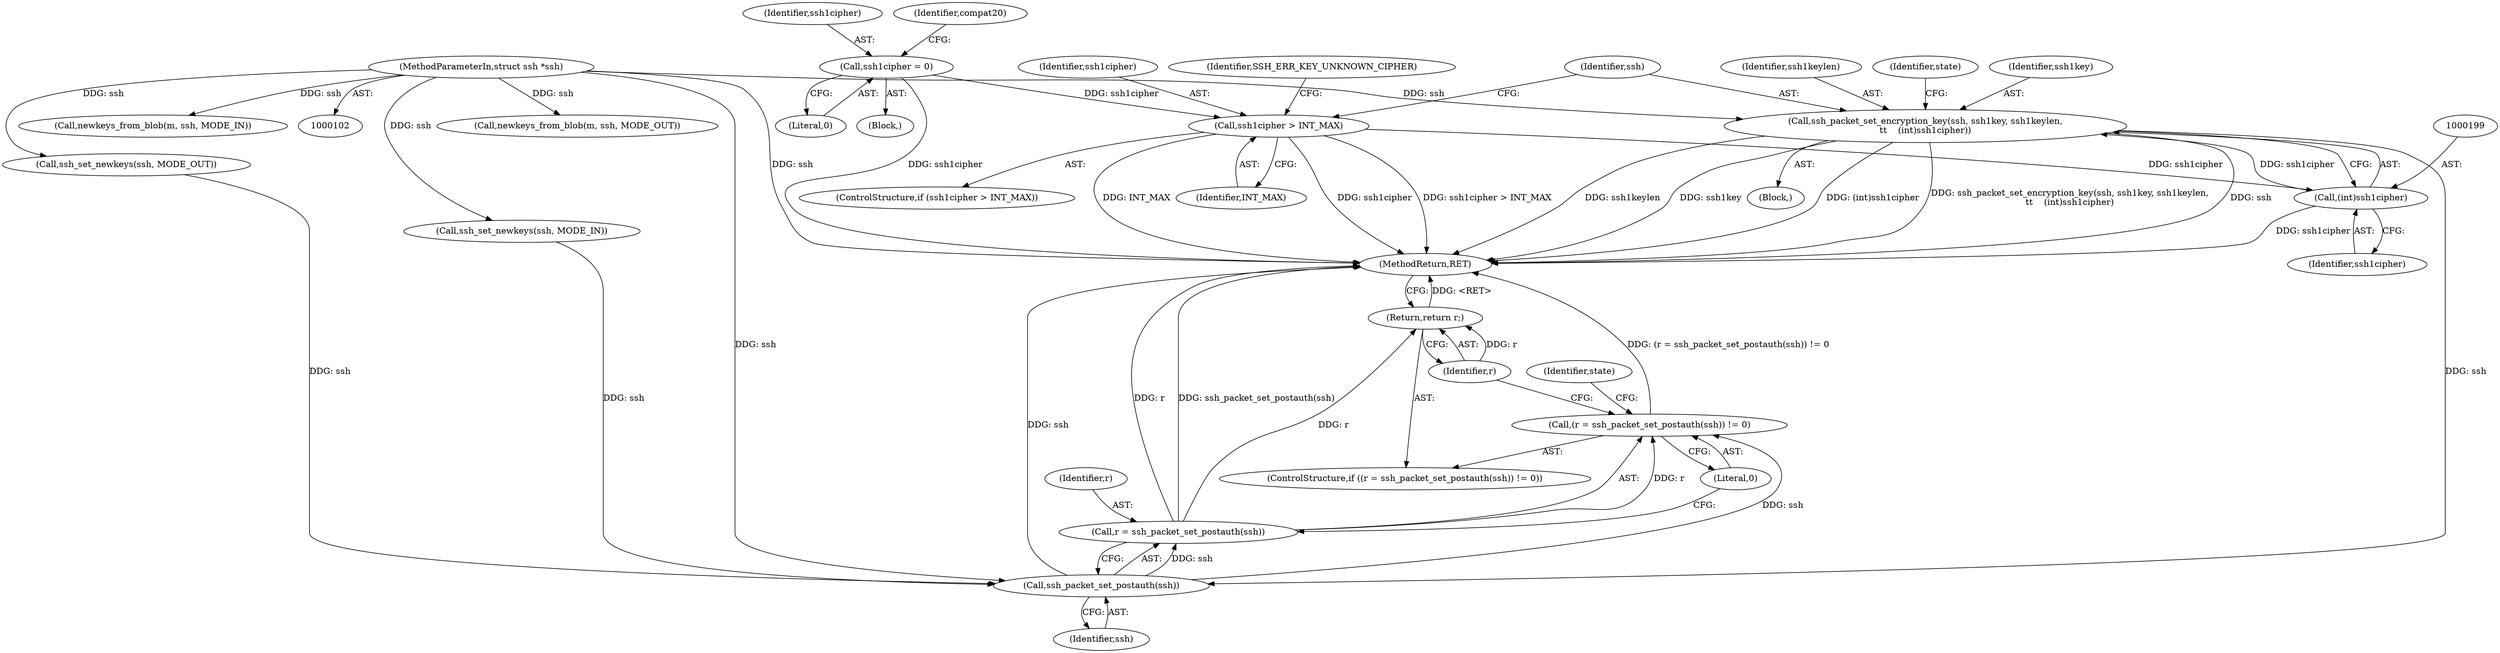 digraph "0_src_3095060f479b86288e31c79ecbc5131a66bcd2f9_8@API" {
"1000194" [label="(Call,ssh_packet_set_encryption_key(ssh, ssh1key, ssh1keylen,\n\t\t    (int)ssh1cipher))"];
"1000103" [label="(MethodParameterIn,struct ssh *ssh)"];
"1000198" [label="(Call,(int)ssh1cipher)"];
"1000189" [label="(Call,ssh1cipher > INT_MAX)"];
"1000126" [label="(Call,ssh1cipher = 0)"];
"1000485" [label="(Call,ssh_packet_set_postauth(ssh))"];
"1000482" [label="(Call,(r = ssh_packet_set_postauth(ssh)) != 0)"];
"1000483" [label="(Call,r = ssh_packet_set_postauth(ssh))"];
"1000488" [label="(Return,return r;)"];
"1000190" [label="(Identifier,ssh1cipher)"];
"1000194" [label="(Call,ssh_packet_set_encryption_key(ssh, ssh1key, ssh1keylen,\n\t\t    (int)ssh1cipher))"];
"1000488" [label="(Return,return r;)"];
"1000128" [label="(Literal,0)"];
"1000200" [label="(Identifier,ssh1cipher)"];
"1000195" [label="(Identifier,ssh)"];
"1000492" [label="(Identifier,state)"];
"1000484" [label="(Identifier,r)"];
"1000198" [label="(Call,(int)ssh1cipher)"];
"1000261" [label="(Call,newkeys_from_blob(m, ssh, MODE_OUT))"];
"1000191" [label="(Identifier,INT_MAX)"];
"1000105" [label="(Block,)"];
"1000489" [label="(Identifier,r)"];
"1000485" [label="(Call,ssh_packet_set_postauth(ssh))"];
"1000554" [label="(MethodReturn,RET)"];
"1000419" [label="(Call,ssh_set_newkeys(ssh, MODE_OUT))"];
"1000197" [label="(Identifier,ssh1keylen)"];
"1000126" [label="(Call,ssh1cipher = 0)"];
"1000127" [label="(Identifier,ssh1cipher)"];
"1000189" [label="(Call,ssh1cipher > INT_MAX)"];
"1000487" [label="(Literal,0)"];
"1000103" [label="(MethodParameterIn,struct ssh *ssh)"];
"1000483" [label="(Call,r = ssh_packet_set_postauth(ssh))"];
"1000206" [label="(Identifier,state)"];
"1000196" [label="(Identifier,ssh1key)"];
"1000482" [label="(Call,(r = ssh_packet_set_postauth(ssh)) != 0)"];
"1000132" [label="(Block,)"];
"1000412" [label="(Call,ssh_set_newkeys(ssh, MODE_IN))"];
"1000188" [label="(ControlStructure,if (ssh1cipher > INT_MAX))"];
"1000486" [label="(Identifier,ssh)"];
"1000193" [label="(Identifier,SSH_ERR_KEY_UNKNOWN_CIPHER)"];
"1000131" [label="(Identifier,compat20)"];
"1000270" [label="(Call,newkeys_from_blob(m, ssh, MODE_IN))"];
"1000481" [label="(ControlStructure,if ((r = ssh_packet_set_postauth(ssh)) != 0))"];
"1000194" -> "1000132"  [label="AST: "];
"1000194" -> "1000198"  [label="CFG: "];
"1000195" -> "1000194"  [label="AST: "];
"1000196" -> "1000194"  [label="AST: "];
"1000197" -> "1000194"  [label="AST: "];
"1000198" -> "1000194"  [label="AST: "];
"1000206" -> "1000194"  [label="CFG: "];
"1000194" -> "1000554"  [label="DDG: ssh_packet_set_encryption_key(ssh, ssh1key, ssh1keylen,\n\t\t    (int)ssh1cipher)"];
"1000194" -> "1000554"  [label="DDG: ssh"];
"1000194" -> "1000554"  [label="DDG: ssh1keylen"];
"1000194" -> "1000554"  [label="DDG: ssh1key"];
"1000194" -> "1000554"  [label="DDG: (int)ssh1cipher"];
"1000103" -> "1000194"  [label="DDG: ssh"];
"1000198" -> "1000194"  [label="DDG: ssh1cipher"];
"1000194" -> "1000485"  [label="DDG: ssh"];
"1000103" -> "1000102"  [label="AST: "];
"1000103" -> "1000554"  [label="DDG: ssh"];
"1000103" -> "1000261"  [label="DDG: ssh"];
"1000103" -> "1000270"  [label="DDG: ssh"];
"1000103" -> "1000412"  [label="DDG: ssh"];
"1000103" -> "1000419"  [label="DDG: ssh"];
"1000103" -> "1000485"  [label="DDG: ssh"];
"1000198" -> "1000200"  [label="CFG: "];
"1000199" -> "1000198"  [label="AST: "];
"1000200" -> "1000198"  [label="AST: "];
"1000198" -> "1000554"  [label="DDG: ssh1cipher"];
"1000189" -> "1000198"  [label="DDG: ssh1cipher"];
"1000189" -> "1000188"  [label="AST: "];
"1000189" -> "1000191"  [label="CFG: "];
"1000190" -> "1000189"  [label="AST: "];
"1000191" -> "1000189"  [label="AST: "];
"1000193" -> "1000189"  [label="CFG: "];
"1000195" -> "1000189"  [label="CFG: "];
"1000189" -> "1000554"  [label="DDG: ssh1cipher"];
"1000189" -> "1000554"  [label="DDG: ssh1cipher > INT_MAX"];
"1000189" -> "1000554"  [label="DDG: INT_MAX"];
"1000126" -> "1000189"  [label="DDG: ssh1cipher"];
"1000126" -> "1000105"  [label="AST: "];
"1000126" -> "1000128"  [label="CFG: "];
"1000127" -> "1000126"  [label="AST: "];
"1000128" -> "1000126"  [label="AST: "];
"1000131" -> "1000126"  [label="CFG: "];
"1000126" -> "1000554"  [label="DDG: ssh1cipher"];
"1000485" -> "1000483"  [label="AST: "];
"1000485" -> "1000486"  [label="CFG: "];
"1000486" -> "1000485"  [label="AST: "];
"1000483" -> "1000485"  [label="CFG: "];
"1000485" -> "1000554"  [label="DDG: ssh"];
"1000485" -> "1000482"  [label="DDG: ssh"];
"1000485" -> "1000483"  [label="DDG: ssh"];
"1000412" -> "1000485"  [label="DDG: ssh"];
"1000419" -> "1000485"  [label="DDG: ssh"];
"1000482" -> "1000481"  [label="AST: "];
"1000482" -> "1000487"  [label="CFG: "];
"1000483" -> "1000482"  [label="AST: "];
"1000487" -> "1000482"  [label="AST: "];
"1000489" -> "1000482"  [label="CFG: "];
"1000492" -> "1000482"  [label="CFG: "];
"1000482" -> "1000554"  [label="DDG: (r = ssh_packet_set_postauth(ssh)) != 0"];
"1000483" -> "1000482"  [label="DDG: r"];
"1000484" -> "1000483"  [label="AST: "];
"1000487" -> "1000483"  [label="CFG: "];
"1000483" -> "1000554"  [label="DDG: ssh_packet_set_postauth(ssh)"];
"1000483" -> "1000554"  [label="DDG: r"];
"1000483" -> "1000488"  [label="DDG: r"];
"1000488" -> "1000481"  [label="AST: "];
"1000488" -> "1000489"  [label="CFG: "];
"1000489" -> "1000488"  [label="AST: "];
"1000554" -> "1000488"  [label="CFG: "];
"1000488" -> "1000554"  [label="DDG: <RET>"];
"1000489" -> "1000488"  [label="DDG: r"];
}
